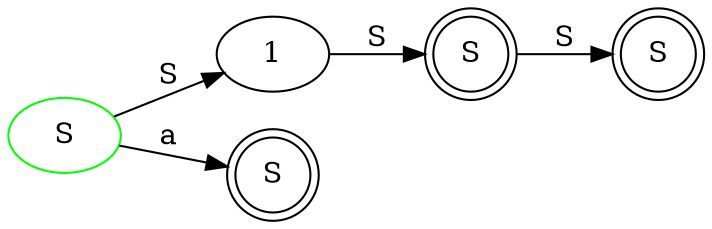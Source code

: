 digraph g {
0;1;2;3;4;
rankdir = LR
0[label="S", color="green"]
2[label="S", shape="doublecircle"]
3[label="S", shape="doublecircle"]
4[label="S", shape="doublecircle"]

0 -> 1[label = "S"]
1 -> 2[label = "S"]
2 -> 3[label="S"]
0 -> 4[label = "a"]
}
